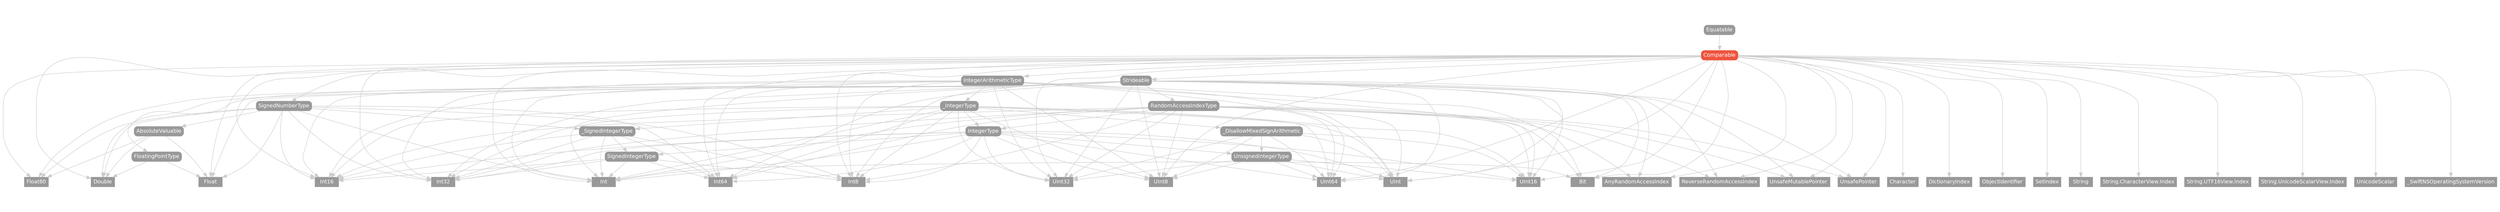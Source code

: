 strict digraph "Comparable - Type Hierarchy - SwiftDoc.org" {
    pad="0.1,0.8"
    node [shape=box, style="filled,rounded", color="#999999", fillcolor="#999999", fontcolor=white, fontname=Helvetica, fontnames="Helvetica,sansserif", fontsize=12, margin="0.07,0.05", height="0.3"]
    edge [color="#cccccc"]
    "AbsoluteValuable" [URL="/protocol/AbsoluteValuable/"]
    "AnyRandomAccessIndex" [URL="/type/AnyRandomAccessIndex/", style=filled]
    "Bit" [URL="/type/Bit/", style=filled]
    "Character" [URL="/type/Character/", style=filled]
    "Comparable" [URL="/protocol/Comparable/", style="filled,rounded", fillcolor="#ee543d", color="#ee543d"]
    "DictionaryIndex" [URL="/type/DictionaryIndex/", style=filled]
    "Double" [URL="/type/Double/", style=filled]
    "Equatable" [URL="/protocol/Equatable/"]
    "Float" [URL="/type/Float/", style=filled]
    "Float80" [URL="/type/Float80/", style=filled]
    "FloatingPointType" [URL="/protocol/FloatingPointType/"]
    "Int" [URL="/type/Int/", style=filled]
    "Int16" [URL="/type/Int16/", style=filled]
    "Int32" [URL="/type/Int32/", style=filled]
    "Int64" [URL="/type/Int64/", style=filled]
    "Int8" [URL="/type/Int8/", style=filled]
    "IntegerArithmeticType" [URL="/protocol/IntegerArithmeticType/"]
    "IntegerType" [URL="/protocol/IntegerType/"]
    "ObjectIdentifier" [URL="/type/ObjectIdentifier/", style=filled]
    "RandomAccessIndexType" [URL="/protocol/RandomAccessIndexType/"]
    "ReverseRandomAccessIndex" [URL="/type/ReverseRandomAccessIndex/", style=filled]
    "SetIndex" [URL="/type/SetIndex/", style=filled]
    "SignedIntegerType" [URL="/protocol/SignedIntegerType/"]
    "SignedNumberType" [URL="/protocol/SignedNumberType/"]
    "Strideable" [URL="/protocol/Strideable/"]
    "String" [URL="/type/String/", style=filled]
    "String.CharacterView.Index" [URL="/type/String.CharacterView.Index/", style=filled]
    "String.UTF16View.Index" [URL="/type/String.UTF16View.Index/", style=filled]
    "String.UnicodeScalarView.Index" [URL="/type/String.UnicodeScalarView.Index/", style=filled]
    "UInt" [URL="/type/UInt/", style=filled]
    "UInt16" [URL="/type/UInt16/", style=filled]
    "UInt32" [URL="/type/UInt32/", style=filled]
    "UInt64" [URL="/type/UInt64/", style=filled]
    "UInt8" [URL="/type/UInt8/", style=filled]
    "UnicodeScalar" [URL="/type/UnicodeScalar/", style=filled]
    "UnsafeMutablePointer" [URL="/type/UnsafeMutablePointer/", style=filled]
    "UnsafePointer" [URL="/type/UnsafePointer/", style=filled]
    "UnsignedIntegerType" [URL="/protocol/UnsignedIntegerType/"]
    "_DisallowMixedSignArithmetic" [URL="/protocol/_DisallowMixedSignArithmetic/"]
    "_IntegerType" [URL="/protocol/_IntegerType/"]
    "_SignedIntegerType" [URL="/protocol/_SignedIntegerType/"]
    "_SwiftNSOperatingSystemVersion" [URL="/type/_SwiftNSOperatingSystemVersion/", style=filled]    "Comparable" -> "_SwiftNSOperatingSystemVersion"
    "Comparable" -> "AnyRandomAccessIndex"
    "Comparable" -> "Bit"
    "Comparable" -> "Character"
    "Comparable" -> "DictionaryIndex"
    "Comparable" -> "Double"
    "Comparable" -> "Float"
    "Comparable" -> "Float80"
    "Comparable" -> "Int"
    "Comparable" -> "Int16"
    "Comparable" -> "Int32"
    "Comparable" -> "Int64"
    "Comparable" -> "Int8"
    "Comparable" -> "IntegerArithmeticType"
    "Comparable" -> "ObjectIdentifier"
    "Comparable" -> "ReverseRandomAccessIndex"
    "Comparable" -> "SetIndex"
    "Comparable" -> "SignedNumberType"
    "Comparable" -> "Strideable"
    "Comparable" -> "String"
    "Comparable" -> "UInt"
    "Comparable" -> "UInt16"
    "Comparable" -> "UInt32"
    "Comparable" -> "UInt64"
    "Comparable" -> "UInt8"
    "Comparable" -> "UnicodeScalar"
    "Comparable" -> "UnsafeMutablePointer"
    "Comparable" -> "UnsafePointer"
    "Comparable" -> "String.CharacterView.Index"
    "Comparable" -> "String.UnicodeScalarView.Index"
    "Comparable" -> "String.UTF16View.Index"
    "Int" -> "Bit"
    "IntegerArithmeticType" -> "Bit"
    "IntegerArithmeticType" -> "Int"
    "IntegerArithmeticType" -> "Int16"
    "IntegerArithmeticType" -> "Int32"
    "IntegerArithmeticType" -> "Int64"
    "IntegerArithmeticType" -> "Int8"
    "IntegerArithmeticType" -> "UInt"
    "IntegerArithmeticType" -> "UInt16"
    "IntegerArithmeticType" -> "UInt32"
    "IntegerArithmeticType" -> "UInt64"
    "IntegerArithmeticType" -> "UInt8"
    "IntegerArithmeticType" -> "_IntegerType"
    "Int" -> "Bit"
    "_IntegerType" -> "Int"
    "_IntegerType" -> "Int16"
    "_IntegerType" -> "Int32"
    "_IntegerType" -> "Int64"
    "_IntegerType" -> "Int8"
    "_IntegerType" -> "IntegerType"
    "_IntegerType" -> "UInt"
    "_IntegerType" -> "UInt16"
    "_IntegerType" -> "UInt32"
    "_IntegerType" -> "UInt64"
    "_IntegerType" -> "UInt8"
    "_IntegerType" -> "_DisallowMixedSignArithmetic"
    "_IntegerType" -> "_SignedIntegerType"
    "Int" -> "Bit"
    "IntegerType" -> "Int"
    "IntegerType" -> "Int16"
    "IntegerType" -> "Int32"
    "IntegerType" -> "Int64"
    "IntegerType" -> "Int8"
    "IntegerType" -> "SignedIntegerType"
    "IntegerType" -> "UInt"
    "IntegerType" -> "UInt16"
    "IntegerType" -> "UInt32"
    "IntegerType" -> "UInt64"
    "IntegerType" -> "UInt8"
    "IntegerType" -> "UnsignedIntegerType"
    "Int" -> "Bit"
    "SignedIntegerType" -> "Int"
    "SignedIntegerType" -> "Int16"
    "SignedIntegerType" -> "Int32"
    "SignedIntegerType" -> "Int64"
    "SignedIntegerType" -> "Int8"
    "Int" -> "Bit"
    "UnsignedIntegerType" -> "UInt"
    "UnsignedIntegerType" -> "UInt16"
    "UnsignedIntegerType" -> "UInt32"
    "UnsignedIntegerType" -> "UInt64"
    "UnsignedIntegerType" -> "UInt8"
    "_DisallowMixedSignArithmetic" -> "UInt"
    "_DisallowMixedSignArithmetic" -> "UInt16"
    "_DisallowMixedSignArithmetic" -> "UInt32"
    "_DisallowMixedSignArithmetic" -> "UInt64"
    "_DisallowMixedSignArithmetic" -> "UInt8"
    "_DisallowMixedSignArithmetic" -> "UnsignedIntegerType"
    "UnsignedIntegerType" -> "UInt"
    "UnsignedIntegerType" -> "UInt16"
    "UnsignedIntegerType" -> "UInt32"
    "UnsignedIntegerType" -> "UInt64"
    "UnsignedIntegerType" -> "UInt8"
    "_SignedIntegerType" -> "Int"
    "_SignedIntegerType" -> "Int16"
    "_SignedIntegerType" -> "Int32"
    "_SignedIntegerType" -> "Int64"
    "_SignedIntegerType" -> "Int8"
    "_SignedIntegerType" -> "SignedIntegerType"
    "Int" -> "Bit"
    "SignedIntegerType" -> "Int"
    "SignedIntegerType" -> "Int16"
    "SignedIntegerType" -> "Int32"
    "SignedIntegerType" -> "Int64"
    "SignedIntegerType" -> "Int8"
    "Int" -> "Bit"
    "SignedNumberType" -> "AbsoluteValuable"
    "SignedNumberType" -> "Double"
    "SignedNumberType" -> "Float"
    "SignedNumberType" -> "Float80"
    "SignedNumberType" -> "Int"
    "SignedNumberType" -> "Int16"
    "SignedNumberType" -> "Int32"
    "SignedNumberType" -> "Int64"
    "SignedNumberType" -> "Int8"
    "SignedNumberType" -> "_SignedIntegerType"
    "AbsoluteValuable" -> "Double"
    "AbsoluteValuable" -> "Float"
    "AbsoluteValuable" -> "Float80"
    "Int" -> "Bit"
    "_SignedIntegerType" -> "Int"
    "_SignedIntegerType" -> "Int16"
    "_SignedIntegerType" -> "Int32"
    "_SignedIntegerType" -> "Int64"
    "_SignedIntegerType" -> "Int8"
    "_SignedIntegerType" -> "SignedIntegerType"
    "Int" -> "Bit"
    "SignedIntegerType" -> "Int"
    "SignedIntegerType" -> "Int16"
    "SignedIntegerType" -> "Int32"
    "SignedIntegerType" -> "Int64"
    "SignedIntegerType" -> "Int8"
    "Int" -> "Bit"
    "Strideable" -> "AnyRandomAccessIndex"
    "Strideable" -> "Bit"
    "Strideable" -> "Double"
    "Strideable" -> "Float"
    "Strideable" -> "Float80"
    "Strideable" -> "FloatingPointType"
    "Strideable" -> "Int"
    "Strideable" -> "Int16"
    "Strideable" -> "Int32"
    "Strideable" -> "Int64"
    "Strideable" -> "Int8"
    "Strideable" -> "RandomAccessIndexType"
    "Strideable" -> "ReverseRandomAccessIndex"
    "Strideable" -> "UInt"
    "Strideable" -> "UInt16"
    "Strideable" -> "UInt32"
    "Strideable" -> "UInt64"
    "Strideable" -> "UInt8"
    "Strideable" -> "UnsafeMutablePointer"
    "Strideable" -> "UnsafePointer"
    "FloatingPointType" -> "Double"
    "FloatingPointType" -> "Float"
    "Int" -> "Bit"
    "RandomAccessIndexType" -> "AnyRandomAccessIndex"
    "RandomAccessIndexType" -> "Bit"
    "RandomAccessIndexType" -> "Int"
    "RandomAccessIndexType" -> "Int16"
    "RandomAccessIndexType" -> "Int32"
    "RandomAccessIndexType" -> "Int64"
    "RandomAccessIndexType" -> "Int8"
    "RandomAccessIndexType" -> "IntegerType"
    "RandomAccessIndexType" -> "ReverseRandomAccessIndex"
    "RandomAccessIndexType" -> "UInt"
    "RandomAccessIndexType" -> "UInt16"
    "RandomAccessIndexType" -> "UInt32"
    "RandomAccessIndexType" -> "UInt64"
    "RandomAccessIndexType" -> "UInt8"
    "RandomAccessIndexType" -> "UnsafeMutablePointer"
    "RandomAccessIndexType" -> "UnsafePointer"
    "Int" -> "Bit"
    "IntegerType" -> "Int"
    "IntegerType" -> "Int16"
    "IntegerType" -> "Int32"
    "IntegerType" -> "Int64"
    "IntegerType" -> "Int8"
    "IntegerType" -> "SignedIntegerType"
    "IntegerType" -> "UInt"
    "IntegerType" -> "UInt16"
    "IntegerType" -> "UInt32"
    "IntegerType" -> "UInt64"
    "IntegerType" -> "UInt8"
    "IntegerType" -> "UnsignedIntegerType"
    "Int" -> "Bit"
    "SignedIntegerType" -> "Int"
    "SignedIntegerType" -> "Int16"
    "SignedIntegerType" -> "Int32"
    "SignedIntegerType" -> "Int64"
    "SignedIntegerType" -> "Int8"
    "Int" -> "Bit"
    "UnsignedIntegerType" -> "UInt"
    "UnsignedIntegerType" -> "UInt16"
    "UnsignedIntegerType" -> "UInt32"
    "UnsignedIntegerType" -> "UInt64"
    "UnsignedIntegerType" -> "UInt8"
    "Equatable" -> "Comparable"
    subgraph Types {
        rank = max; "_SwiftNSOperatingSystemVersion"; "AnyRandomAccessIndex"; "Bit"; "Character"; "DictionaryIndex"; "Double"; "Float"; "Float80"; "Int"; "Int16"; "Int32"; "Int64"; "Int8"; "ObjectIdentifier"; "ReverseRandomAccessIndex"; "SetIndex"; "String"; "UInt"; "UInt16"; "UInt32"; "UInt64"; "UInt8"; "UnicodeScalar"; "UnsafeMutablePointer"; "UnsafePointer"; "String.CharacterView.Index"; "String.UnicodeScalarView.Index"; "String.UTF16View.Index";
    }
}